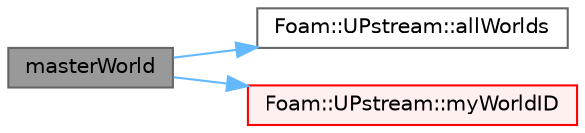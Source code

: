 digraph "masterWorld"
{
 // LATEX_PDF_SIZE
  bgcolor="transparent";
  edge [fontname=Helvetica,fontsize=10,labelfontname=Helvetica,labelfontsize=10];
  node [fontname=Helvetica,fontsize=10,shape=box,height=0.2,width=0.4];
  rankdir="LR";
  Node1 [id="Node000001",label="masterWorld",height=0.2,width=0.4,color="gray40", fillcolor="grey60", style="filled", fontcolor="black",tooltip=" "];
  Node1 -> Node2 [id="edge1_Node000001_Node000002",color="steelblue1",style="solid",tooltip=" "];
  Node2 [id="Node000002",label="Foam::UPstream::allWorlds",height=0.2,width=0.4,color="grey40", fillcolor="white", style="filled",URL="$classFoam_1_1UPstream.html#ab4b7482b887bf14094e2677d9f3fdf0d",tooltip=" "];
  Node1 -> Node3 [id="edge2_Node000001_Node000003",color="steelblue1",style="solid",tooltip=" "];
  Node3 [id="Node000003",label="Foam::UPstream::myWorldID",height=0.2,width=0.4,color="red", fillcolor="#FFF0F0", style="filled",URL="$classFoam_1_1UPstream.html#a9553e7894757b38358b3d3c8d984f89f",tooltip=" "];
}
